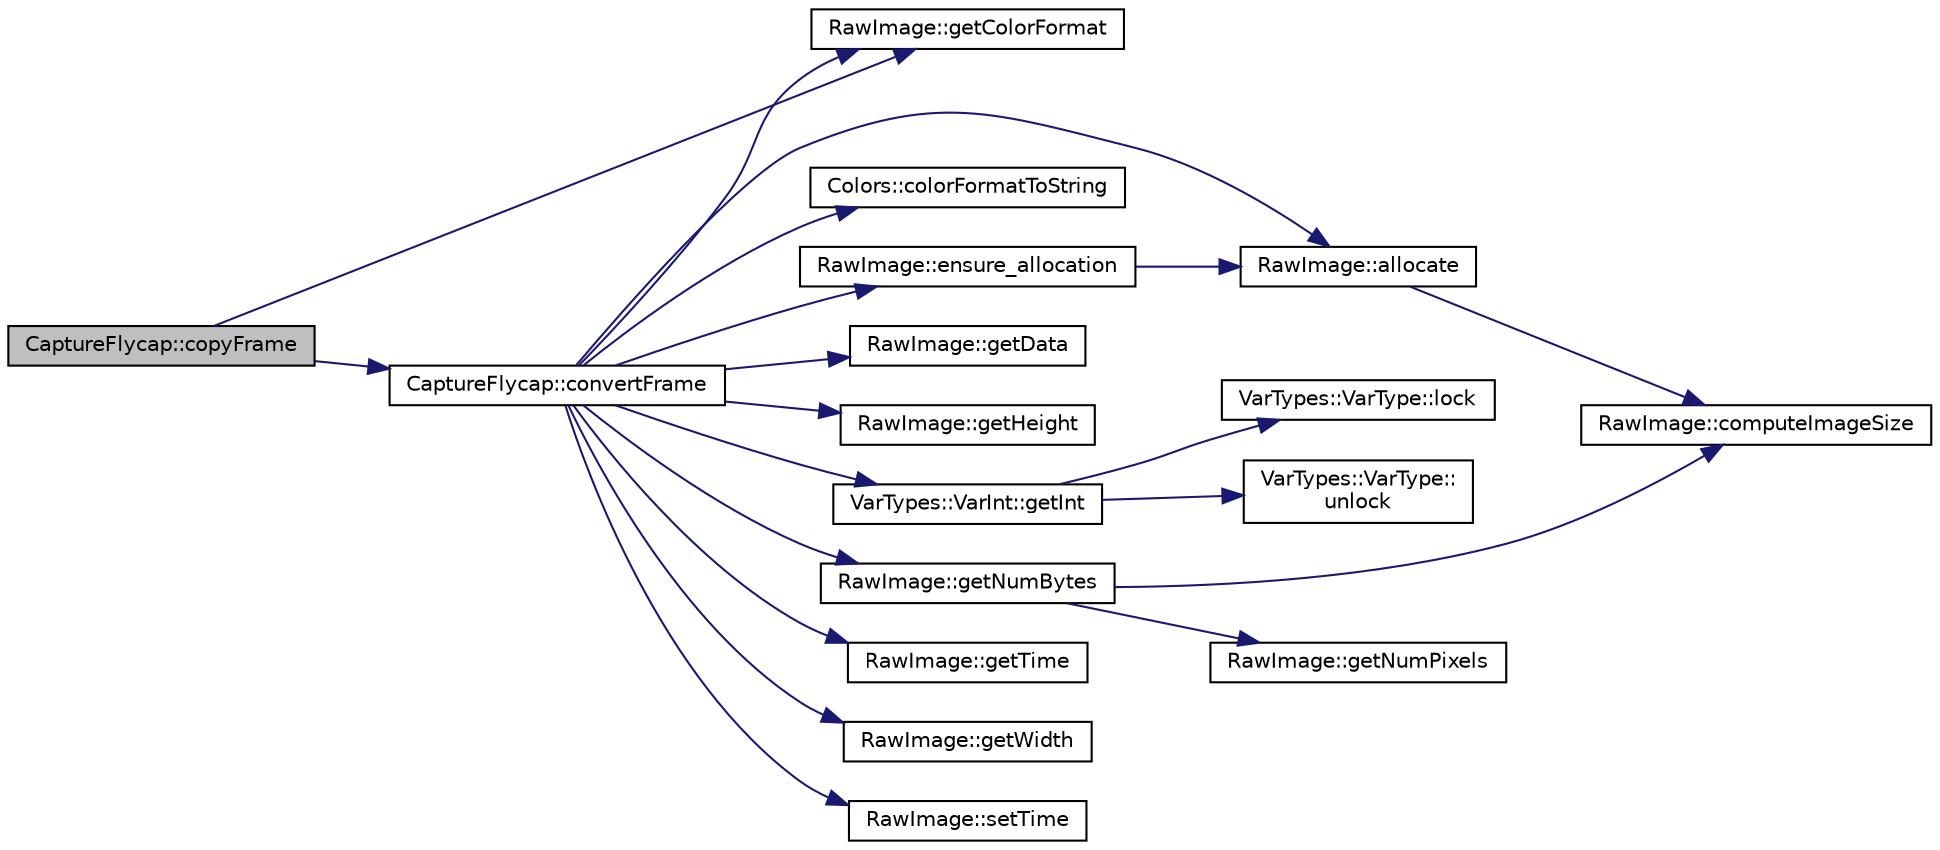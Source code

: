 digraph "CaptureFlycap::copyFrame"
{
 // INTERACTIVE_SVG=YES
  edge [fontname="Helvetica",fontsize="10",labelfontname="Helvetica",labelfontsize="10"];
  node [fontname="Helvetica",fontsize="10",shape=record];
  rankdir="LR";
  Node1 [label="CaptureFlycap::copyFrame",height=0.2,width=0.4,color="black", fillcolor="grey75", style="filled", fontcolor="black"];
  Node1 -> Node2 [color="midnightblue",fontsize="10",style="solid",fontname="Helvetica"];
  Node2 [label="CaptureFlycap::convertFrame",height=0.2,width=0.4,color="black", fillcolor="white", style="filled",URL="$d0/de8/class_capture_flycap.html#a447f695e4cfe10867756674112d90ceb"];
  Node2 -> Node3 [color="midnightblue",fontsize="10",style="solid",fontname="Helvetica"];
  Node3 [label="RawImage::allocate",height=0.2,width=0.4,color="black", fillcolor="white", style="filled",URL="$d0/d14/class_raw_image.html#aafbe8d95c98dc5cdb300822447b882a0"];
  Node3 -> Node4 [color="midnightblue",fontsize="10",style="solid",fontname="Helvetica"];
  Node4 [label="RawImage::computeImageSize",height=0.2,width=0.4,color="black", fillcolor="white", style="filled",URL="$d0/d14/class_raw_image.html#a8b54701df9dc9d0d024b959966ec3714"];
  Node2 -> Node5 [color="midnightblue",fontsize="10",style="solid",fontname="Helvetica"];
  Node5 [label="Colors::colorFormatToString",height=0.2,width=0.4,color="black", fillcolor="white", style="filled",URL="$d9/d36/class_colors.html#a085839c597a6262301162471cef99367"];
  Node2 -> Node6 [color="midnightblue",fontsize="10",style="solid",fontname="Helvetica"];
  Node6 [label="RawImage::ensure_allocation",height=0.2,width=0.4,color="black", fillcolor="white", style="filled",URL="$d0/d14/class_raw_image.html#a54936083b4dbedc6fb1d20bc1bab901a"];
  Node6 -> Node3 [color="midnightblue",fontsize="10",style="solid",fontname="Helvetica"];
  Node2 -> Node7 [color="midnightblue",fontsize="10",style="solid",fontname="Helvetica"];
  Node7 [label="RawImage::getColorFormat",height=0.2,width=0.4,color="black", fillcolor="white", style="filled",URL="$d0/d14/class_raw_image.html#af6021575525cf3488c1f32599e579205"];
  Node2 -> Node8 [color="midnightblue",fontsize="10",style="solid",fontname="Helvetica"];
  Node8 [label="RawImage::getData",height=0.2,width=0.4,color="black", fillcolor="white", style="filled",URL="$d0/d14/class_raw_image.html#a3c1af19eaf1cb9fb9a5e758209d24767"];
  Node2 -> Node9 [color="midnightblue",fontsize="10",style="solid",fontname="Helvetica"];
  Node9 [label="RawImage::getHeight",height=0.2,width=0.4,color="black", fillcolor="white", style="filled",URL="$d0/d14/class_raw_image.html#a1ea4625ff40ee5bc6efbfecf474b17ea"];
  Node2 -> Node10 [color="midnightblue",fontsize="10",style="solid",fontname="Helvetica"];
  Node10 [label="VarTypes::VarInt::getInt",height=0.2,width=0.4,color="black", fillcolor="white", style="filled",URL="$d0/d6c/class_var_types_1_1_var_int.html#a28e54804076ef060827761e22e15ab1f"];
  Node10 -> Node11 [color="midnightblue",fontsize="10",style="solid",fontname="Helvetica"];
  Node11 [label="VarTypes::VarType::lock",height=0.2,width=0.4,color="black", fillcolor="white", style="filled",URL="$d4/d59/class_var_types_1_1_var_type.html#ae3cc30264a849e50988b92ed305d80d2"];
  Node10 -> Node12 [color="midnightblue",fontsize="10",style="solid",fontname="Helvetica"];
  Node12 [label="VarTypes::VarType::\lunlock",height=0.2,width=0.4,color="black", fillcolor="white", style="filled",URL="$d4/d59/class_var_types_1_1_var_type.html#aa879148410da333f6b9bf5c5e58fbad8"];
  Node2 -> Node13 [color="midnightblue",fontsize="10",style="solid",fontname="Helvetica"];
  Node13 [label="RawImage::getNumBytes",height=0.2,width=0.4,color="black", fillcolor="white", style="filled",URL="$d0/d14/class_raw_image.html#ab83831420f444a22e6d9dc07f9ccc722"];
  Node13 -> Node4 [color="midnightblue",fontsize="10",style="solid",fontname="Helvetica"];
  Node13 -> Node14 [color="midnightblue",fontsize="10",style="solid",fontname="Helvetica"];
  Node14 [label="RawImage::getNumPixels",height=0.2,width=0.4,color="black", fillcolor="white", style="filled",URL="$d0/d14/class_raw_image.html#a2033593c1e2cdaecf0be4c6b7dad3d92"];
  Node2 -> Node15 [color="midnightblue",fontsize="10",style="solid",fontname="Helvetica"];
  Node15 [label="RawImage::getTime",height=0.2,width=0.4,color="black", fillcolor="white", style="filled",URL="$d0/d14/class_raw_image.html#ac69bbe6c6b2567fe123fd33fa2193afc"];
  Node2 -> Node16 [color="midnightblue",fontsize="10",style="solid",fontname="Helvetica"];
  Node16 [label="RawImage::getWidth",height=0.2,width=0.4,color="black", fillcolor="white", style="filled",URL="$d0/d14/class_raw_image.html#a11b26ab9a3b7a7bee8f0eeb3c567b852"];
  Node2 -> Node17 [color="midnightblue",fontsize="10",style="solid",fontname="Helvetica"];
  Node17 [label="RawImage::setTime",height=0.2,width=0.4,color="black", fillcolor="white", style="filled",URL="$d0/d14/class_raw_image.html#ac774b70a0753a6ad4a9e39353e4954da"];
  Node1 -> Node7 [color="midnightblue",fontsize="10",style="solid",fontname="Helvetica"];
}
